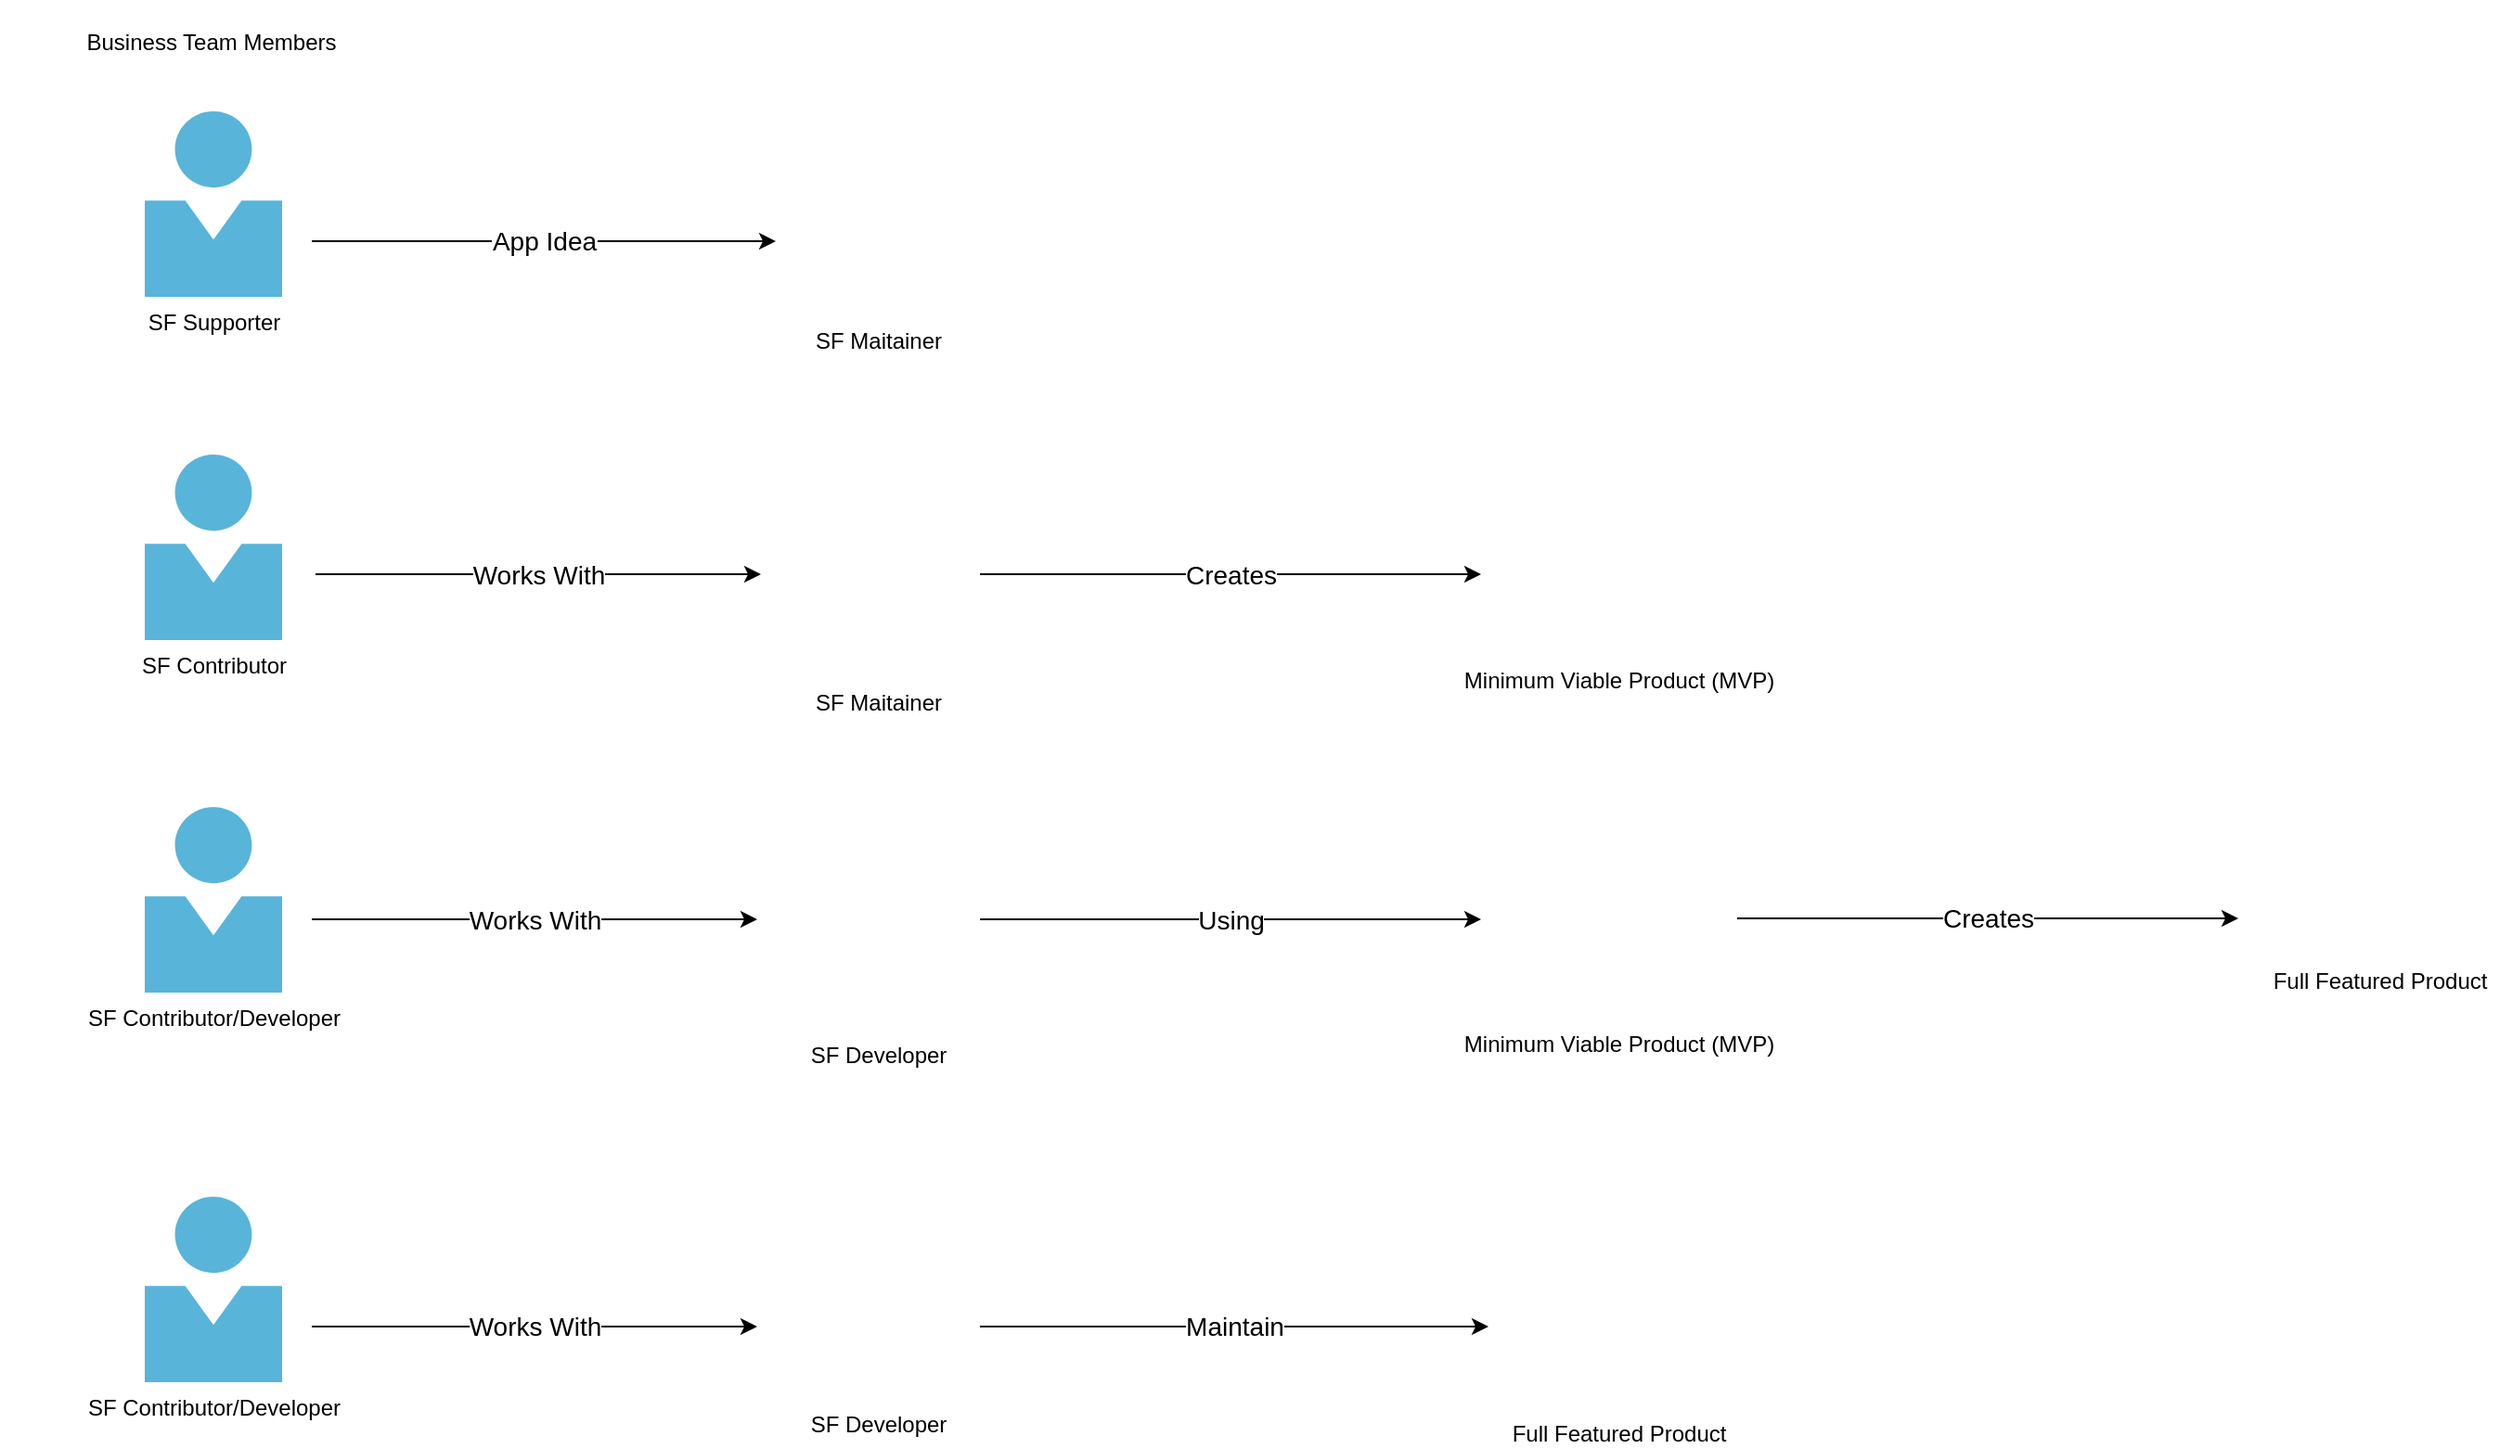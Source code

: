 <mxfile version="14.7.6" type="github" pages="3">
  <diagram id="6wAIpjUcWf_RM9nSiClX" name="SF Workflow">
    <mxGraphModel dx="2302" dy="1102" grid="1" gridSize="10" guides="1" tooltips="1" connect="1" arrows="1" fold="1" page="1" pageScale="1" pageWidth="1700" pageHeight="1100" math="0" shadow="0">
      <root>
        <mxCell id="0" />
        <mxCell id="1" parent="0" />
        <mxCell id="YDlGzOTkmtleR9665ucg-1" value="SF Maitainer" style="shape=image;html=1;verticalAlign=top;verticalLabelPosition=bottom;labelBackgroundColor=#ffffff;imageAspect=0;aspect=fixed;image=https://cdn4.iconfinder.com/data/icons/general-office/91/General_Office_34-128.png" parent="1" vertex="1">
          <mxGeometry x="420" y="100" width="110" height="110" as="geometry" />
        </mxCell>
        <mxCell id="YDlGzOTkmtleR9665ucg-2" value="SF Developer" style="shape=image;html=1;verticalAlign=top;verticalLabelPosition=bottom;labelBackgroundColor=#ffffff;imageAspect=0;aspect=fixed;image=https://cdn0.iconfinder.com/data/icons/job-seeker/256/laptop_job_seeker_employee_unemployee_work_1-128.png" parent="1" vertex="1">
          <mxGeometry x="416" y="477" width="118" height="118" as="geometry" />
        </mxCell>
        <mxCell id="YDlGzOTkmtleR9665ucg-3" value="&lt;div&gt;SF Supporter&lt;br&gt;&lt;/div&gt;&lt;div&gt;&lt;br&gt;&lt;/div&gt;" style="aspect=fixed;html=1;points=[];align=center;image;fontSize=12;image=img/lib/mscae/Person.svg;" parent="1" vertex="1">
          <mxGeometry x="80" y="100" width="74" height="100" as="geometry" />
        </mxCell>
        <mxCell id="YDlGzOTkmtleR9665ucg-4" value="&lt;font style=&quot;font-size: 14px&quot;&gt;App Idea&lt;/font&gt;" style="endArrow=classic;html=1;" parent="1" edge="1">
          <mxGeometry width="50" height="50" relative="1" as="geometry">
            <mxPoint x="170" y="170" as="sourcePoint" />
            <mxPoint x="420" y="170" as="targetPoint" />
          </mxGeometry>
        </mxCell>
        <mxCell id="YDlGzOTkmtleR9665ucg-5" value="&lt;font style=&quot;font-size: 14px&quot;&gt;Creates&lt;/font&gt;" style="endArrow=classic;html=1;" parent="1" edge="1">
          <mxGeometry width="50" height="50" relative="1" as="geometry">
            <mxPoint x="530" y="349.5" as="sourcePoint" />
            <mxPoint x="800" y="349.5" as="targetPoint" />
            <Array as="points">
              <mxPoint x="770" y="349.5" />
            </Array>
          </mxGeometry>
        </mxCell>
        <mxCell id="YDlGzOTkmtleR9665ucg-6" value="&lt;font style=&quot;font-size: 14px&quot;&gt;Works With&lt;/font&gt;" style="endArrow=classic;html=1;" parent="1" edge="1">
          <mxGeometry width="50" height="50" relative="1" as="geometry">
            <mxPoint x="172" y="349.5" as="sourcePoint" />
            <mxPoint x="412" y="349.5" as="targetPoint" />
          </mxGeometry>
        </mxCell>
        <mxCell id="YDlGzOTkmtleR9665ucg-7" value="SF Contributor" style="aspect=fixed;html=1;points=[];align=center;image;fontSize=12;image=img/lib/mscae/Person.svg;" parent="1" vertex="1">
          <mxGeometry x="80" y="285" width="74" height="100" as="geometry" />
        </mxCell>
        <mxCell id="YDlGzOTkmtleR9665ucg-8" value="&lt;div&gt;SF Contributor/Developer&lt;/div&gt;" style="aspect=fixed;html=1;points=[];align=center;image;fontSize=12;image=img/lib/mscae/Person.svg;" parent="1" vertex="1">
          <mxGeometry x="80" y="475" width="74" height="100" as="geometry" />
        </mxCell>
        <mxCell id="YDlGzOTkmtleR9665ucg-9" value="SF Maitainer" style="shape=image;html=1;verticalAlign=top;verticalLabelPosition=bottom;labelBackgroundColor=#ffffff;imageAspect=0;aspect=fixed;image=https://cdn4.iconfinder.com/data/icons/general-office/91/General_Office_34-128.png" parent="1" vertex="1">
          <mxGeometry x="420" y="295" width="110" height="110" as="geometry" />
        </mxCell>
        <mxCell id="YDlGzOTkmtleR9665ucg-12" value="&lt;font style=&quot;font-size: 14px&quot;&gt;Works With&lt;/font&gt;" style="endArrow=classic;html=1;" parent="1" edge="1">
          <mxGeometry width="50" height="50" relative="1" as="geometry">
            <mxPoint x="170" y="535.5" as="sourcePoint" />
            <mxPoint x="410" y="535.5" as="targetPoint" />
          </mxGeometry>
        </mxCell>
        <mxCell id="YDlGzOTkmtleR9665ucg-13" value="&lt;font style=&quot;font-size: 14px&quot;&gt;Using&lt;/font&gt;" style="endArrow=classic;html=1;" parent="1" edge="1">
          <mxGeometry width="50" height="50" relative="1" as="geometry">
            <mxPoint x="530" y="535.5" as="sourcePoint" />
            <mxPoint x="800" y="535.5" as="targetPoint" />
            <Array as="points">
              <mxPoint x="770" y="535.5" />
            </Array>
          </mxGeometry>
        </mxCell>
        <mxCell id="YDlGzOTkmtleR9665ucg-14" value="Full Featured Product" style="shape=image;html=1;verticalAlign=top;verticalLabelPosition=bottom;labelBackgroundColor=#ffffff;imageAspect=0;aspect=fixed;image=https://cdn0.iconfinder.com/data/icons/kameleon-free-pack-rounded/110/Coding-Html-128.png" parent="1" vertex="1">
          <mxGeometry x="1220" y="427" width="128" height="128" as="geometry" />
        </mxCell>
        <mxCell id="YDlGzOTkmtleR9665ucg-15" value="Minimum Viable Product (MVP)" style="shape=image;html=1;verticalAlign=top;verticalLabelPosition=bottom;labelBackgroundColor=#ffffff;imageAspect=0;aspect=fixed;image=https://cdn1.iconfinder.com/data/icons/business-startup-14/60/Development-128.png" parent="1" vertex="1">
          <mxGeometry x="810" y="265" width="128" height="128" as="geometry" />
        </mxCell>
        <mxCell id="YDlGzOTkmtleR9665ucg-16" value="Minimum Viable Product (MVP)" style="shape=image;html=1;verticalAlign=top;verticalLabelPosition=bottom;labelBackgroundColor=#ffffff;imageAspect=0;aspect=fixed;image=https://cdn1.iconfinder.com/data/icons/business-startup-14/60/Development-128.png" parent="1" vertex="1">
          <mxGeometry x="810" y="461" width="128" height="128" as="geometry" />
        </mxCell>
        <mxCell id="YDlGzOTkmtleR9665ucg-18" value="&lt;font style=&quot;font-size: 14px&quot;&gt;Creates&lt;/font&gt;" style="endArrow=classic;html=1;" parent="1" edge="1">
          <mxGeometry width="50" height="50" relative="1" as="geometry">
            <mxPoint x="938" y="535" as="sourcePoint" />
            <mxPoint x="1208" y="535" as="targetPoint" />
            <Array as="points">
              <mxPoint x="1178" y="535" />
            </Array>
          </mxGeometry>
        </mxCell>
        <mxCell id="YDlGzOTkmtleR9665ucg-22" value="&lt;div&gt;SF Contributor/Developer&lt;/div&gt;" style="aspect=fixed;html=1;points=[];align=center;image;fontSize=12;image=img/lib/mscae/Person.svg;" parent="1" vertex="1">
          <mxGeometry x="80" y="685" width="74" height="100" as="geometry" />
        </mxCell>
        <mxCell id="YDlGzOTkmtleR9665ucg-23" value="&lt;font style=&quot;font-size: 14px&quot;&gt;Works With&lt;/font&gt;" style="endArrow=classic;html=1;" parent="1" edge="1">
          <mxGeometry width="50" height="50" relative="1" as="geometry">
            <mxPoint x="170" y="755" as="sourcePoint" />
            <mxPoint x="410" y="755" as="targetPoint" />
          </mxGeometry>
        </mxCell>
        <mxCell id="YDlGzOTkmtleR9665ucg-24" value="SF Developer" style="shape=image;html=1;verticalAlign=top;verticalLabelPosition=bottom;labelBackgroundColor=#ffffff;imageAspect=0;aspect=fixed;image=https://cdn0.iconfinder.com/data/icons/job-seeker/256/laptop_job_seeker_employee_unemployee_work_1-128.png" parent="1" vertex="1">
          <mxGeometry x="416" y="676" width="118" height="118" as="geometry" />
        </mxCell>
        <mxCell id="YDlGzOTkmtleR9665ucg-25" value="Full Featured Product" style="shape=image;html=1;verticalAlign=top;verticalLabelPosition=bottom;labelBackgroundColor=#ffffff;imageAspect=0;aspect=fixed;image=https://cdn0.iconfinder.com/data/icons/kameleon-free-pack-rounded/110/Coding-Html-128.png" parent="1" vertex="1">
          <mxGeometry x="810" y="671" width="128" height="128" as="geometry" />
        </mxCell>
        <mxCell id="YDlGzOTkmtleR9665ucg-26" value="&lt;font style=&quot;font-size: 14px&quot;&gt;Maintain&lt;/font&gt;" style="endArrow=classic;html=1;" parent="1" edge="1">
          <mxGeometry width="50" height="50" relative="1" as="geometry">
            <mxPoint x="530" y="755" as="sourcePoint" />
            <mxPoint x="804" y="755" as="targetPoint" />
            <Array as="points">
              <mxPoint x="804" y="755" />
            </Array>
          </mxGeometry>
        </mxCell>
        <mxCell id="foFsi7Dv2pSneTgfgNRr-2" value="&lt;div&gt;&lt;br&gt;&lt;/div&gt;&lt;div&gt;Business Team Members&lt;/div&gt;" style="text;html=1;strokeColor=none;fillColor=none;align=center;verticalAlign=middle;whiteSpace=wrap;rounded=0;" vertex="1" parent="1">
          <mxGeometry x="2" y="40" width="228" height="30" as="geometry" />
        </mxCell>
      </root>
    </mxGraphModel>
  </diagram>
  <diagram id="1loMe6slj_ZzFsreJwxb" name="Software Types">
    <mxGraphModel dx="2302" dy="1102" grid="1" gridSize="10" guides="1" tooltips="1" connect="1" arrows="1" fold="1" page="1" pageScale="1" pageWidth="1700" pageHeight="1100" math="0" shadow="0">
      <root>
        <mxCell id="-L1wxaTeNy4XTD5IA9lP-0" />
        <mxCell id="-L1wxaTeNy4XTD5IA9lP-1" parent="-L1wxaTeNy4XTD5IA9lP-0" />
        <mxCell id="GaMQaPOJJUbqBNXuDQJR-15" value="&lt;div&gt;&lt;b&gt;&lt;font style=&quot;font-size: 14px&quot;&gt;Hardware Software Integration&lt;/font&gt;&lt;/b&gt;&lt;/div&gt;&lt;div&gt;&lt;b&gt;&lt;font size=&quot;3&quot;&gt;&lt;br&gt;&lt;br&gt;&lt;/font&gt;&lt;/b&gt;&lt;/div&gt;" style="outlineConnect=0;dashed=0;verticalLabelPosition=bottom;verticalAlign=top;align=center;html=1;shape=mxgraph.aws3.hardware_board;fillColor=#5294CF;gradientColor=none;" parent="-L1wxaTeNy4XTD5IA9lP-1" vertex="1">
          <mxGeometry x="408.22" y="69.5" width="100" height="115" as="geometry" />
        </mxCell>
        <mxCell id="GaMQaPOJJUbqBNXuDQJR-17" value="&lt;div&gt;Engine Control Software, Hardware Integration, Any Controls Software&lt;/div&gt;" style="text;html=1;strokeColor=none;fillColor=none;align=center;verticalAlign=middle;whiteSpace=wrap;rounded=0;" parent="-L1wxaTeNy4XTD5IA9lP-1" vertex="1">
          <mxGeometry x="309.64" y="255" width="304.28" height="60" as="geometry" />
        </mxCell>
        <mxCell id="GaMQaPOJJUbqBNXuDQJR-23" value="&lt;div&gt;Fluid Analysis Software, Advanced Models, Advanced Calculations&lt;/div&gt;&lt;div&gt;This is where the Software is more valuable than the Data&lt;br&gt;&lt;/div&gt;" style="text;html=1;strokeColor=none;fillColor=none;align=center;verticalAlign=middle;whiteSpace=wrap;rounded=0;" parent="-L1wxaTeNy4XTD5IA9lP-1" vertex="1">
          <mxGeometry x="755" y="255" width="320" height="70" as="geometry" />
        </mxCell>
        <mxCell id="GaMQaPOJJUbqBNXuDQJR-24" value="&lt;div&gt;Data Analysis, AI and Machine Learning, Producitvty Trackers, Team efficiency applications.&lt;/div&gt;&lt;div&gt;This is the Data is more valuable than the Software&lt;/div&gt;&lt;div&gt;&lt;br&gt;&lt;br&gt;&lt;br&gt;&lt;/div&gt;" style="text;html=1;strokeColor=none;fillColor=none;align=center;verticalAlign=middle;whiteSpace=wrap;rounded=0;" parent="-L1wxaTeNy4XTD5IA9lP-1" vertex="1">
          <mxGeometry x="1225" y="270" width="325" height="75" as="geometry" />
        </mxCell>
        <mxCell id="GaMQaPOJJUbqBNXuDQJR-31" value="On Premise" style="points=[];aspect=fixed;html=1;align=center;shadow=0;dashed=0;image;image=img/lib/allied_telesis/storage/Datacenter_Server_Storage_Unit_Large.svg;" parent="-L1wxaTeNy4XTD5IA9lP-1" vertex="1">
          <mxGeometry x="410" y="423.2" width="103.56" height="106.8" as="geometry" />
        </mxCell>
        <mxCell id="GaMQaPOJJUbqBNXuDQJR-33" value="-" style="points=[];aspect=fixed;html=1;align=center;shadow=0;dashed=0;image;image=img/lib/allied_telesis/storage/Datacenter_Server_Storage_Unit_Large.svg;" parent="-L1wxaTeNy4XTD5IA9lP-1" vertex="1">
          <mxGeometry x="868.22" y="423.2" width="103.56" height="106.8" as="geometry" />
        </mxCell>
        <mxCell id="GaMQaPOJJUbqBNXuDQJR-34" value="&lt;font style=&quot;font-size: 14px&quot;&gt;Data&lt;/font&gt;" style="shape=image;html=1;verticalAlign=top;verticalLabelPosition=bottom;labelBackgroundColor=#ffffff;imageAspect=0;aspect=fixed;image=https://cdn1.iconfinder.com/data/icons/flat-business-icons/128/chart-128.png" parent="-L1wxaTeNy4XTD5IA9lP-1" vertex="1">
          <mxGeometry x="66.2" y="660" width="128" height="128" as="geometry" />
        </mxCell>
        <mxCell id="GaMQaPOJJUbqBNXuDQJR-36" value="Github Enterprise" style="verticalLabelPosition=bottom;html=1;verticalAlign=top;align=center;strokeColor=none;fillColor=#00BEF2;shape=mxgraph.azure.github_code;pointerEvents=1;" parent="-L1wxaTeNy4XTD5IA9lP-1" vertex="1">
          <mxGeometry x="1323.75" y="421.6" width="110" height="110" as="geometry" />
        </mxCell>
        <mxCell id="GaMQaPOJJUbqBNXuDQJR-37" value="On Premise" style="points=[];aspect=fixed;html=1;align=center;shadow=0;dashed=0;image;image=img/lib/allied_telesis/storage/Datacenter_Server_Storage_Unit_Large.svg;" parent="-L1wxaTeNy4XTD5IA9lP-1" vertex="1">
          <mxGeometry x="406.44" y="670.6" width="103.56" height="106.8" as="geometry" />
        </mxCell>
        <mxCell id="GaMQaPOJJUbqBNXuDQJR-38" value="On Premise" style="points=[];aspect=fixed;html=1;align=center;shadow=0;dashed=0;image;image=img/lib/allied_telesis/storage/Datacenter_Server_Storage_Unit_Large.svg;" parent="-L1wxaTeNy4XTD5IA9lP-1" vertex="1">
          <mxGeometry x="868.22" y="670.6" width="103.56" height="106.8" as="geometry" />
        </mxCell>
        <mxCell id="GaMQaPOJJUbqBNXuDQJR-39" value="Azure Gov Cloud" style="verticalLabelPosition=bottom;html=1;verticalAlign=top;align=center;strokeColor=none;fillColor=#00BEF2;shape=mxgraph.azure.cloud;" parent="-L1wxaTeNy4XTD5IA9lP-1" vertex="1">
          <mxGeometry x="1315" y="680" width="127.5" height="80" as="geometry" />
        </mxCell>
        <mxCell id="WsVQgCKbugo5seSQQwT6-0" value="&lt;div&gt;&lt;font style=&quot;font-size: 12px&quot;&gt;Source Code Manag&lt;font style=&quot;font-size: 12px&quot;&gt;er&lt;/font&gt;&lt;/font&gt;&lt;/div&gt;&lt;div&gt;&lt;font style=&quot;font-size: 12px&quot;&gt;&lt;font style=&quot;font-size: 12px&quot;&gt;&lt;font style=&quot;font-size: 12px&quot;&gt;Where the code is stored&lt;/font&gt;&lt;br&gt;&lt;/font&gt;&lt;/font&gt;&lt;/div&gt;" style="aspect=fixed;html=1;points=[];align=center;image;fontSize=12;image=img/lib/azure2/general/Code.svg;" parent="-L1wxaTeNy4XTD5IA9lP-1" vertex="1">
          <mxGeometry x="76.66" y="433.1" width="107.08" height="87" as="geometry" />
        </mxCell>
        <mxCell id="03-mxEtZI0RIPncR7lrA-0" value="Low Trust Vendor" style="points=[];aspect=fixed;html=1;align=center;shadow=0;dashed=0;image;image=img/lib/allied_telesis/buildings/Medium_Business_Building.svg;" vertex="1" parent="-L1wxaTeNy4XTD5IA9lP-1">
          <mxGeometry x="79.64" y="890" width="101.11" height="130" as="geometry" />
        </mxCell>
        <mxCell id="03-mxEtZI0RIPncR7lrA-1" value="" style="shape=image;html=1;verticalAlign=top;verticalLabelPosition=bottom;labelBackgroundColor=#ffffff;imageAspect=0;aspect=fixed;image=https://cdn4.iconfinder.com/data/icons/evil-icons-user-interface/64/close-128.png" vertex="1" parent="-L1wxaTeNy4XTD5IA9lP-1">
          <mxGeometry x="412.28" y="910" width="99" height="99" as="geometry" />
        </mxCell>
        <mxCell id="03-mxEtZI0RIPncR7lrA-2" value="" style="shape=image;html=1;verticalAlign=top;verticalLabelPosition=bottom;labelBackgroundColor=#ffffff;imageAspect=0;aspect=fixed;image=https://cdn4.iconfinder.com/data/icons/evil-icons-user-interface/64/close-128.png" vertex="1" parent="-L1wxaTeNy4XTD5IA9lP-1">
          <mxGeometry x="865.5" y="905.5" width="99" height="99" as="geometry" />
        </mxCell>
        <mxCell id="03-mxEtZI0RIPncR7lrA-3" value="" style="shape=image;html=1;verticalAlign=top;verticalLabelPosition=bottom;labelBackgroundColor=#ffffff;imageAspect=0;aspect=fixed;image=https://cdn3.iconfinder.com/data/icons/user-interface-169/32/checkmark-128.png" vertex="1" parent="-L1wxaTeNy4XTD5IA9lP-1">
          <mxGeometry x="1335.25" y="900" width="104.5" height="104.5" as="geometry" />
        </mxCell>
        <mxCell id="03-mxEtZI0RIPncR7lrA-4" value="&lt;b&gt;&lt;font style=&quot;font-size: 14px&quot;&gt;Engineering Bespoke Software&lt;/font&gt;&lt;/b&gt;" style="outlineConnect=0;dashed=0;verticalLabelPosition=bottom;verticalAlign=top;align=center;html=1;shape=mxgraph.aws3.android;fillColor=#4090D7;gradientColor=none;" vertex="1" parent="-L1wxaTeNy4XTD5IA9lP-1">
          <mxGeometry x="869.11" y="80" width="91.78" height="104.5" as="geometry" />
        </mxCell>
        <mxCell id="03-mxEtZI0RIPncR7lrA-5" value="&lt;div&gt;&lt;b&gt;&lt;font style=&quot;font-size: 14px&quot;&gt;Web Applications&lt;/font&gt;&lt;/b&gt;&lt;/div&gt;" style="shape=image;html=1;verticalAlign=top;verticalLabelPosition=bottom;labelBackgroundColor=#ffffff;imageAspect=0;aspect=fixed;image=https://cdn1.iconfinder.com/data/icons/business-startup-14/60/Development-128.png" vertex="1" parent="-L1wxaTeNy4XTD5IA9lP-1">
          <mxGeometry x="1323.5" y="60" width="124.5" height="124.5" as="geometry" />
        </mxCell>
      </root>
    </mxGraphModel>
  </diagram>
  <diagram id="JIdD1rGs-utzlnyv2QJr" name="SF Roles">
    <mxGraphModel dx="2302" dy="1102" grid="1" gridSize="10" guides="1" tooltips="1" connect="1" arrows="1" fold="1" page="1" pageScale="1" pageWidth="1700" pageHeight="1100" math="0" shadow="0">
      <root>
        <mxCell id="D83I-eMe4zxhY9QGO8tH-0" />
        <mxCell id="D83I-eMe4zxhY9QGO8tH-1" parent="D83I-eMe4zxhY9QGO8tH-0" />
        <mxCell id="D83I-eMe4zxhY9QGO8tH-2" value="SF Maitainer" style="shape=image;html=1;verticalAlign=top;verticalLabelPosition=bottom;labelBackgroundColor=#ffffff;imageAspect=0;aspect=fixed;image=https://cdn4.iconfinder.com/data/icons/general-office/91/General_Office_34-128.png" vertex="1" parent="D83I-eMe4zxhY9QGO8tH-1">
          <mxGeometry x="525" y="88" width="110" height="110" as="geometry" />
        </mxCell>
        <mxCell id="D83I-eMe4zxhY9QGO8tH-3" value="SF Dev Team" style="shape=image;html=1;verticalAlign=top;verticalLabelPosition=bottom;labelBackgroundColor=#ffffff;imageAspect=0;aspect=fixed;image=https://cdn0.iconfinder.com/data/icons/job-seeker/256/laptop_job_seeker_employee_unemployee_work_1-128.png" vertex="1" parent="D83I-eMe4zxhY9QGO8tH-1">
          <mxGeometry x="1105" y="80" width="118" height="118" as="geometry" />
        </mxCell>
        <mxCell id="D83I-eMe4zxhY9QGO8tH-4" value="FullStack Developer " style="shape=image;html=1;verticalAlign=top;verticalLabelPosition=bottom;labelBackgroundColor=#ffffff;imageAspect=0;aspect=fixed;image=https://cdn0.iconfinder.com/data/icons/job-seeker/256/laptop_job_seeker_employee_unemployee_work_1-128.png" vertex="1" parent="D83I-eMe4zxhY9QGO8tH-1">
          <mxGeometry x="1355" y="340" width="118" height="118" as="geometry" />
        </mxCell>
        <mxCell id="D83I-eMe4zxhY9QGO8tH-5" value="Cloud Engineer" style="shape=image;html=1;verticalAlign=top;verticalLabelPosition=bottom;labelBackgroundColor=#ffffff;imageAspect=0;aspect=fixed;image=https://cdn0.iconfinder.com/data/icons/job-seeker/256/laptop_job_seeker_employee_unemployee_work_1-128.png" vertex="1" parent="D83I-eMe4zxhY9QGO8tH-1">
          <mxGeometry x="1105" y="340" width="118" height="118" as="geometry" />
        </mxCell>
        <mxCell id="D83I-eMe4zxhY9QGO8tH-6" value="DevOps Engineer" style="shape=image;html=1;verticalAlign=top;verticalLabelPosition=bottom;labelBackgroundColor=#ffffff;imageAspect=0;aspect=fixed;image=https://cdn0.iconfinder.com/data/icons/job-seeker/256/laptop_job_seeker_employee_unemployee_work_1-128.png" vertex="1" parent="D83I-eMe4zxhY9QGO8tH-1">
          <mxGeometry x="855" y="340" width="118" height="118" as="geometry" />
        </mxCell>
        <mxCell id="D83I-eMe4zxhY9QGO8tH-7" value="Cloud Security Specalist" style="shape=image;html=1;verticalAlign=top;verticalLabelPosition=bottom;labelBackgroundColor=#ffffff;imageAspect=0;aspect=fixed;image=https://cdn0.iconfinder.com/data/icons/job-seeker/256/laptop_job_seeker_employee_unemployee_work_1-128.png" vertex="1" parent="D83I-eMe4zxhY9QGO8tH-1">
          <mxGeometry x="1105" y="500" width="118" height="118" as="geometry" />
        </mxCell>
        <mxCell id="D83I-eMe4zxhY9QGO8tH-8" value="Frontend Developer " style="shape=image;html=1;verticalAlign=top;verticalLabelPosition=bottom;labelBackgroundColor=#ffffff;imageAspect=0;aspect=fixed;image=https://cdn0.iconfinder.com/data/icons/job-seeker/256/laptop_job_seeker_employee_unemployee_work_1-128.png" vertex="1" parent="D83I-eMe4zxhY9QGO8tH-1">
          <mxGeometry x="1355" y="500" width="118" height="118" as="geometry" />
        </mxCell>
        <mxCell id="D83I-eMe4zxhY9QGO8tH-9" value="Backend Developer " style="shape=image;html=1;verticalAlign=top;verticalLabelPosition=bottom;labelBackgroundColor=#ffffff;imageAspect=0;aspect=fixed;image=https://cdn0.iconfinder.com/data/icons/job-seeker/256/laptop_job_seeker_employee_unemployee_work_1-128.png" vertex="1" parent="D83I-eMe4zxhY9QGO8tH-1">
          <mxGeometry x="1355" y="660" width="118" height="118" as="geometry" />
        </mxCell>
        <mxCell id="D83I-eMe4zxhY9QGO8tH-10" value="Database Admin" style="shape=image;html=1;verticalAlign=top;verticalLabelPosition=bottom;labelBackgroundColor=#ffffff;imageAspect=0;aspect=fixed;image=https://cdn0.iconfinder.com/data/icons/job-seeker/256/laptop_job_seeker_employee_unemployee_work_1-128.png" vertex="1" parent="D83I-eMe4zxhY9QGO8tH-1">
          <mxGeometry x="855" y="500" width="118" height="118" as="geometry" />
        </mxCell>
        <mxCell id="D83I-eMe4zxhY9QGO8tH-11" value="AI/ML" style="shape=image;html=1;verticalAlign=top;verticalLabelPosition=bottom;labelBackgroundColor=#ffffff;imageAspect=0;aspect=fixed;image=https://cdn0.iconfinder.com/data/icons/job-seeker/256/laptop_job_seeker_employee_unemployee_work_1-128.png" vertex="1" parent="D83I-eMe4zxhY9QGO8tH-1">
          <mxGeometry x="855" y="840" width="118" height="118" as="geometry" />
        </mxCell>
        <mxCell id="D83I-eMe4zxhY9QGO8tH-12" value="Data Scientist" style="shape=image;html=1;verticalAlign=top;verticalLabelPosition=bottom;labelBackgroundColor=#ffffff;imageAspect=0;aspect=fixed;image=https://cdn0.iconfinder.com/data/icons/job-seeker/256/laptop_job_seeker_employee_unemployee_work_1-128.png" vertex="1" parent="D83I-eMe4zxhY9QGO8tH-1">
          <mxGeometry x="855" y="670" width="118" height="118" as="geometry" />
        </mxCell>
        <mxCell id="D83I-eMe4zxhY9QGO8tH-13" value="&lt;div align=&quot;left&quot;&gt;&lt;ul&gt;&lt;li&gt;&lt;font style=&quot;font-size: 12px&quot;&gt;Maintainers&lt;/font&gt;&lt;/li&gt;&lt;li&gt;&lt;font style=&quot;font-size: 12px&quot;&gt;Choose what should be worked on&lt;/font&gt;&lt;/li&gt;&lt;li&gt;&lt;font style=&quot;font-size: 12px&quot;&gt;Accepts new Ideas&lt;/font&gt;&lt;/li&gt;&lt;li&gt;&lt;font style=&quot;font-size: 12px&quot;&gt;Does Just about everything&lt;/font&gt;&lt;/li&gt;&lt;li&gt;&lt;font style=&quot;font-size: 12px&quot;&gt;Will spend half of time coding other half DevOps Strategy&lt;/font&gt;&lt;/li&gt;&lt;/ul&gt;&lt;/div&gt;" style="text;html=1;strokeColor=none;fillColor=none;align=center;verticalAlign=middle;whiteSpace=wrap;rounded=0;" vertex="1" parent="D83I-eMe4zxhY9QGO8tH-1">
          <mxGeometry x="380" y="260" width="400" height="100" as="geometry" />
        </mxCell>
        <mxCell id="D83I-eMe4zxhY9QGO8tH-14" value="&lt;div align=&quot;left&quot;&gt;&lt;ul&gt;&lt;li&gt;Developer and Contributors&lt;/li&gt;&lt;li&gt;Spends Majorty of time actually coding or implementing features&lt;/li&gt;&lt;li&gt;Are much more specialized in their fields&lt;/li&gt;&lt;li&gt;They do not start projects from scratch but help bring more features to MVP&#39;s&lt;/li&gt;&lt;li&gt;Fix Bugs and Maintain Projects that are deployed&lt;br&gt;&lt;/li&gt;&lt;/ul&gt;&lt;/div&gt;" style="text;html=1;strokeColor=none;fillColor=none;align=center;verticalAlign=middle;whiteSpace=wrap;rounded=0;" vertex="1" parent="D83I-eMe4zxhY9QGO8tH-1">
          <mxGeometry x="933" y="220" width="505" height="120" as="geometry" />
        </mxCell>
      </root>
    </mxGraphModel>
  </diagram>
</mxfile>
